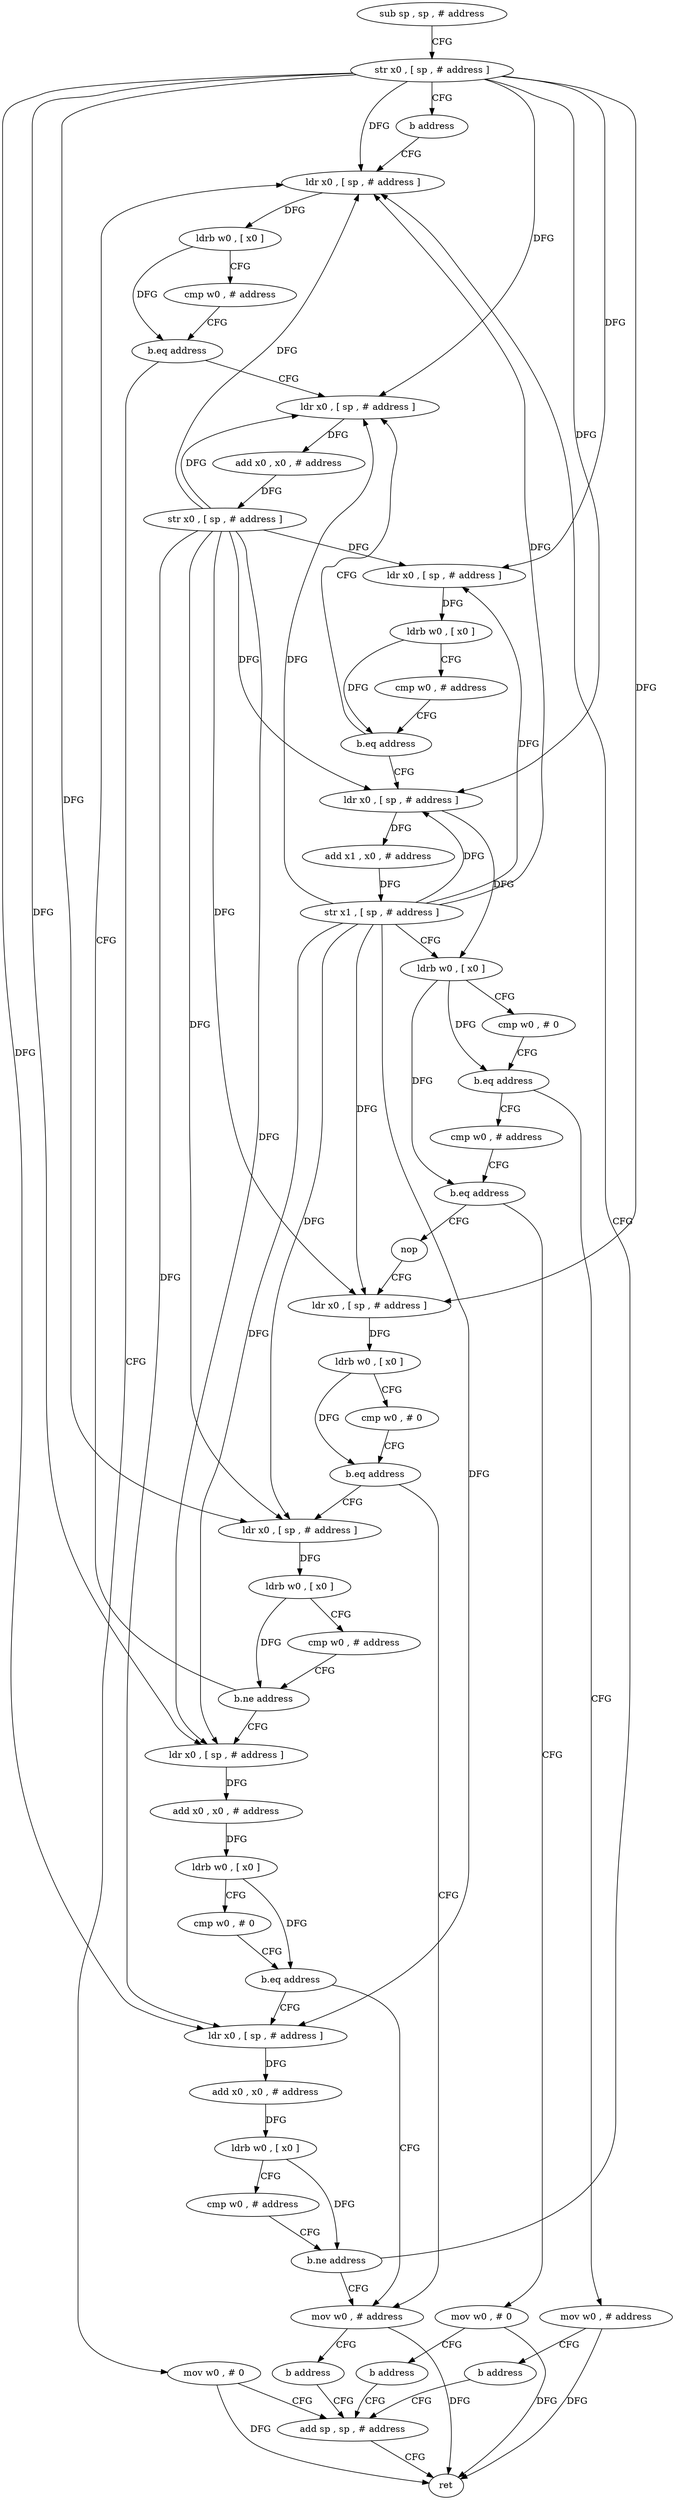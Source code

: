 digraph "func" {
"199400" [label = "sub sp , sp , # address" ]
"199404" [label = "str x0 , [ sp , # address ]" ]
"199408" [label = "b address" ]
"199572" [label = "ldr x0 , [ sp , # address ]" ]
"199576" [label = "ldrb w0 , [ x0 ]" ]
"199580" [label = "cmp w0 , # address" ]
"199584" [label = "b.eq address" ]
"199412" [label = "ldr x0 , [ sp , # address ]" ]
"199588" [label = "mov w0 , # 0" ]
"199416" [label = "add x0 , x0 , # address" ]
"199420" [label = "str x0 , [ sp , # address ]" ]
"199424" [label = "ldr x0 , [ sp , # address ]" ]
"199428" [label = "ldrb w0 , [ x0 ]" ]
"199432" [label = "cmp w0 , # address" ]
"199436" [label = "b.eq address" ]
"199440" [label = "ldr x0 , [ sp , # address ]" ]
"199592" [label = "add sp , sp , # address" ]
"199444" [label = "add x1 , x0 , # address" ]
"199448" [label = "str x1 , [ sp , # address ]" ]
"199452" [label = "ldrb w0 , [ x0 ]" ]
"199456" [label = "cmp w0 , # 0" ]
"199460" [label = "b.eq address" ]
"199480" [label = "mov w0 , # address" ]
"199464" [label = "cmp w0 , # address" ]
"199484" [label = "b address" ]
"199468" [label = "b.eq address" ]
"199488" [label = "nop" ]
"199472" [label = "mov w0 , # 0" ]
"199596" [label = "ret" ]
"199492" [label = "ldr x0 , [ sp , # address ]" ]
"199496" [label = "ldrb w0 , [ x0 ]" ]
"199500" [label = "cmp w0 , # 0" ]
"199504" [label = "b.eq address" ]
"199564" [label = "mov w0 , # address" ]
"199508" [label = "ldr x0 , [ sp , # address ]" ]
"199476" [label = "b address" ]
"199568" [label = "b address" ]
"199512" [label = "ldrb w0 , [ x0 ]" ]
"199516" [label = "cmp w0 , # address" ]
"199520" [label = "b.ne address" ]
"199524" [label = "ldr x0 , [ sp , # address ]" ]
"199528" [label = "add x0 , x0 , # address" ]
"199532" [label = "ldrb w0 , [ x0 ]" ]
"199536" [label = "cmp w0 , # 0" ]
"199540" [label = "b.eq address" ]
"199544" [label = "ldr x0 , [ sp , # address ]" ]
"199548" [label = "add x0 , x0 , # address" ]
"199552" [label = "ldrb w0 , [ x0 ]" ]
"199556" [label = "cmp w0 , # address" ]
"199560" [label = "b.ne address" ]
"199400" -> "199404" [ label = "CFG" ]
"199404" -> "199408" [ label = "CFG" ]
"199404" -> "199572" [ label = "DFG" ]
"199404" -> "199412" [ label = "DFG" ]
"199404" -> "199424" [ label = "DFG" ]
"199404" -> "199440" [ label = "DFG" ]
"199404" -> "199492" [ label = "DFG" ]
"199404" -> "199508" [ label = "DFG" ]
"199404" -> "199524" [ label = "DFG" ]
"199404" -> "199544" [ label = "DFG" ]
"199408" -> "199572" [ label = "CFG" ]
"199572" -> "199576" [ label = "DFG" ]
"199576" -> "199580" [ label = "CFG" ]
"199576" -> "199584" [ label = "DFG" ]
"199580" -> "199584" [ label = "CFG" ]
"199584" -> "199412" [ label = "CFG" ]
"199584" -> "199588" [ label = "CFG" ]
"199412" -> "199416" [ label = "DFG" ]
"199588" -> "199592" [ label = "CFG" ]
"199588" -> "199596" [ label = "DFG" ]
"199416" -> "199420" [ label = "DFG" ]
"199420" -> "199424" [ label = "DFG" ]
"199420" -> "199572" [ label = "DFG" ]
"199420" -> "199412" [ label = "DFG" ]
"199420" -> "199440" [ label = "DFG" ]
"199420" -> "199492" [ label = "DFG" ]
"199420" -> "199508" [ label = "DFG" ]
"199420" -> "199524" [ label = "DFG" ]
"199420" -> "199544" [ label = "DFG" ]
"199424" -> "199428" [ label = "DFG" ]
"199428" -> "199432" [ label = "CFG" ]
"199428" -> "199436" [ label = "DFG" ]
"199432" -> "199436" [ label = "CFG" ]
"199436" -> "199412" [ label = "CFG" ]
"199436" -> "199440" [ label = "CFG" ]
"199440" -> "199444" [ label = "DFG" ]
"199440" -> "199452" [ label = "DFG" ]
"199592" -> "199596" [ label = "CFG" ]
"199444" -> "199448" [ label = "DFG" ]
"199448" -> "199452" [ label = "CFG" ]
"199448" -> "199572" [ label = "DFG" ]
"199448" -> "199412" [ label = "DFG" ]
"199448" -> "199424" [ label = "DFG" ]
"199448" -> "199440" [ label = "DFG" ]
"199448" -> "199492" [ label = "DFG" ]
"199448" -> "199508" [ label = "DFG" ]
"199448" -> "199524" [ label = "DFG" ]
"199448" -> "199544" [ label = "DFG" ]
"199452" -> "199456" [ label = "CFG" ]
"199452" -> "199460" [ label = "DFG" ]
"199452" -> "199468" [ label = "DFG" ]
"199456" -> "199460" [ label = "CFG" ]
"199460" -> "199480" [ label = "CFG" ]
"199460" -> "199464" [ label = "CFG" ]
"199480" -> "199484" [ label = "CFG" ]
"199480" -> "199596" [ label = "DFG" ]
"199464" -> "199468" [ label = "CFG" ]
"199484" -> "199592" [ label = "CFG" ]
"199468" -> "199488" [ label = "CFG" ]
"199468" -> "199472" [ label = "CFG" ]
"199488" -> "199492" [ label = "CFG" ]
"199472" -> "199476" [ label = "CFG" ]
"199472" -> "199596" [ label = "DFG" ]
"199492" -> "199496" [ label = "DFG" ]
"199496" -> "199500" [ label = "CFG" ]
"199496" -> "199504" [ label = "DFG" ]
"199500" -> "199504" [ label = "CFG" ]
"199504" -> "199564" [ label = "CFG" ]
"199504" -> "199508" [ label = "CFG" ]
"199564" -> "199568" [ label = "CFG" ]
"199564" -> "199596" [ label = "DFG" ]
"199508" -> "199512" [ label = "DFG" ]
"199476" -> "199592" [ label = "CFG" ]
"199568" -> "199592" [ label = "CFG" ]
"199512" -> "199516" [ label = "CFG" ]
"199512" -> "199520" [ label = "DFG" ]
"199516" -> "199520" [ label = "CFG" ]
"199520" -> "199572" [ label = "CFG" ]
"199520" -> "199524" [ label = "CFG" ]
"199524" -> "199528" [ label = "DFG" ]
"199528" -> "199532" [ label = "DFG" ]
"199532" -> "199536" [ label = "CFG" ]
"199532" -> "199540" [ label = "DFG" ]
"199536" -> "199540" [ label = "CFG" ]
"199540" -> "199564" [ label = "CFG" ]
"199540" -> "199544" [ label = "CFG" ]
"199544" -> "199548" [ label = "DFG" ]
"199548" -> "199552" [ label = "DFG" ]
"199552" -> "199556" [ label = "CFG" ]
"199552" -> "199560" [ label = "DFG" ]
"199556" -> "199560" [ label = "CFG" ]
"199560" -> "199572" [ label = "CFG" ]
"199560" -> "199564" [ label = "CFG" ]
}
